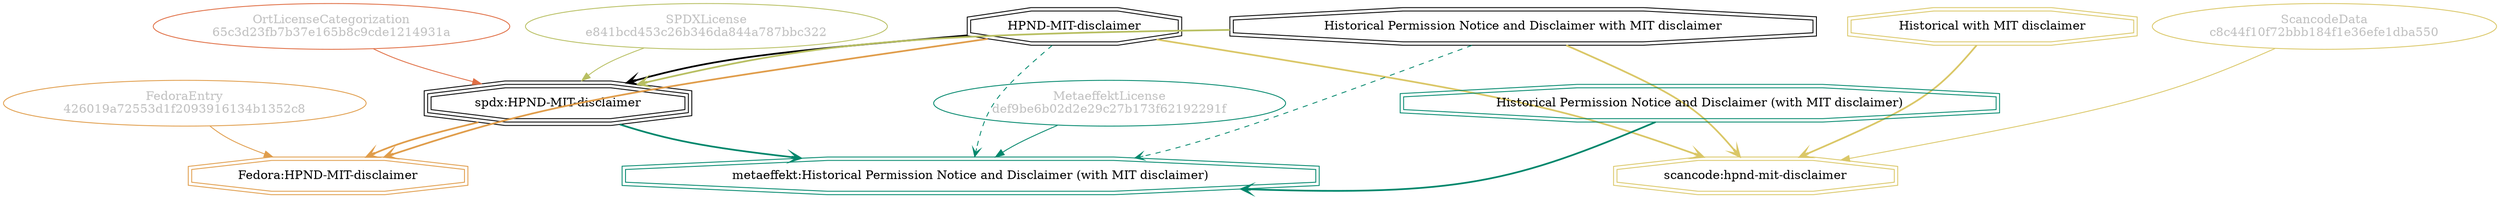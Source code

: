 strict digraph {
    node [shape=box];
    graph [splines=curved];
    2108 [label="SPDXLicense\ne841bcd453c26b346da844a787bbc322"
         ,fontcolor=gray
         ,color="#b8bf62"
         ,fillcolor="beige;1"
         ,shape=ellipse];
    2109 [label="spdx:HPND-MIT-disclaimer"
         ,shape=tripleoctagon];
    2110 [label="HPND-MIT-disclaimer"
         ,shape=doubleoctagon];
    2111 [label="Historical Permission Notice and Disclaimer with MIT disclaimer"
         ,shape=doubleoctagon];
    6751 [label="FedoraEntry\n426019a72553d1f2093916134b1352c8"
         ,fontcolor=gray
         ,color="#e09d4b"
         ,fillcolor="beige;1"
         ,shape=ellipse];
    6752 [label="Fedora:HPND-MIT-disclaimer"
         ,color="#e09d4b"
         ,shape=doubleoctagon];
    17117 [label="ScancodeData\nc8c44f10f72bbb184f1e36efe1dba550"
          ,fontcolor=gray
          ,color="#dac767"
          ,fillcolor="beige;1"
          ,shape=ellipse];
    17118 [label="scancode:hpnd-mit-disclaimer"
          ,color="#dac767"
          ,shape=doubleoctagon];
    17119 [label="Historical with MIT disclaimer"
          ,color="#dac767"
          ,shape=doubleoctagon];
    28741 [label="OrtLicenseCategorization\n65c3d23fb7b37e165b8c9cde1214931a"
          ,fontcolor=gray
          ,color="#e06f45"
          ,fillcolor="beige;1"
          ,shape=ellipse];
    43286 [label="MetaeffektLicense\ndef9be6b02d2e29c27b173f62192291f"
          ,fontcolor=gray
          ,color="#00876c"
          ,fillcolor="beige;1"
          ,shape=ellipse];
    43287 [label="metaeffekt:Historical Permission Notice and Disclaimer (with MIT disclaimer)"
          ,color="#00876c"
          ,shape=doubleoctagon];
    43288 [label="Historical Permission Notice and Disclaimer (with MIT disclaimer)"
          ,color="#00876c"
          ,shape=doubleoctagon];
    2108 -> 2109 [weight=0.5
                 ,color="#b8bf62"];
    2109 -> 6752 [style=bold
                 ,arrowhead=vee
                 ,weight=0.7
                 ,color="#e09d4b"];
    2109 -> 43287 [style=bold
                  ,arrowhead=vee
                  ,weight=0.7
                  ,color="#00876c"];
    2110 -> 2109 [style=bold
                 ,arrowhead=vee
                 ,weight=0.7];
    2110 -> 6752 [style=bold
                 ,arrowhead=vee
                 ,weight=0.7
                 ,color="#e09d4b"];
    2110 -> 17118 [style=bold
                  ,arrowhead=vee
                  ,weight=0.7
                  ,color="#dac767"];
    2110 -> 43287 [style=dashed
                  ,arrowhead=vee
                  ,weight=0.5
                  ,color="#00876c"];
    2111 -> 2109 [style=bold
                 ,arrowhead=vee
                 ,weight=0.7
                 ,color="#b8bf62"];
    2111 -> 17118 [style=bold
                  ,arrowhead=vee
                  ,weight=0.7
                  ,color="#dac767"];
    2111 -> 43287 [style=dashed
                  ,arrowhead=vee
                  ,weight=0.5
                  ,color="#00876c"];
    6751 -> 6752 [weight=0.5
                 ,color="#e09d4b"];
    17117 -> 17118 [weight=0.5
                   ,color="#dac767"];
    17119 -> 17118 [style=bold
                   ,arrowhead=vee
                   ,weight=0.7
                   ,color="#dac767"];
    28741 -> 2109 [weight=0.5
                  ,color="#e06f45"];
    43286 -> 43287 [weight=0.5
                   ,color="#00876c"];
    43288 -> 43287 [style=bold
                   ,arrowhead=vee
                   ,weight=0.7
                   ,color="#00876c"];
    43288 -> 43287 [style=bold
                   ,arrowhead=vee
                   ,weight=0.7
                   ,color="#00876c"];
}

